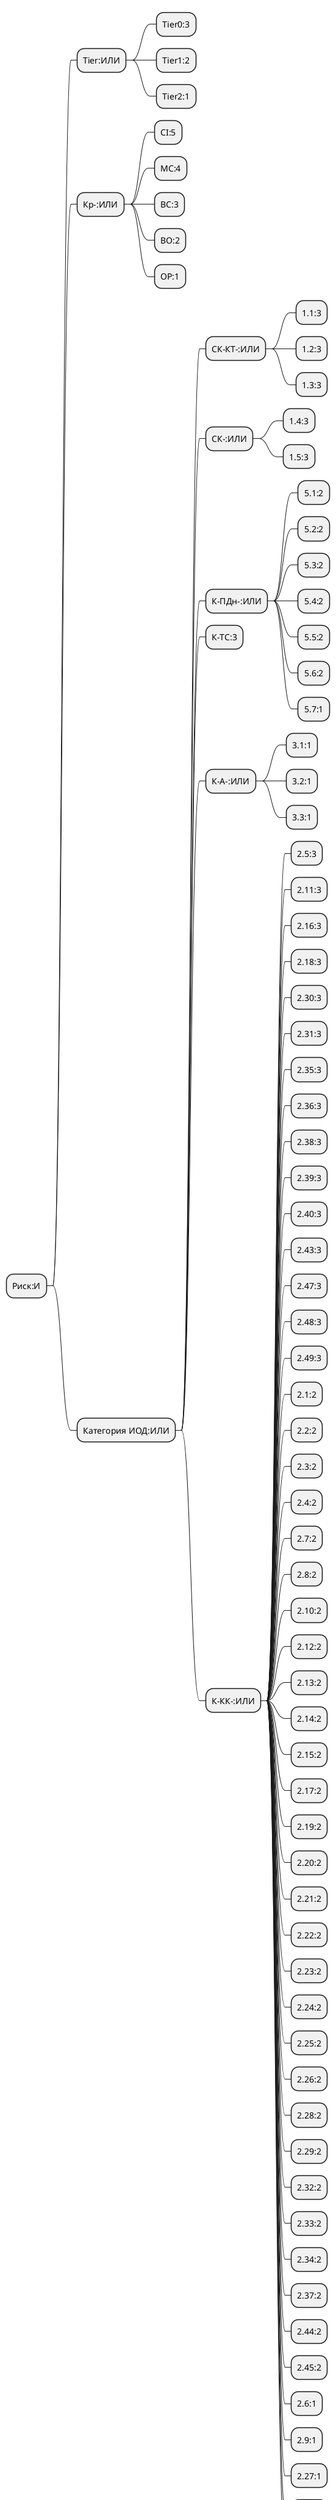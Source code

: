 @startmindmap
* Риск:И
    * Tier:ИЛИ
        * Tier0:3
        * Tier1:2
        * Tier2:1
    * Кр-:ИЛИ
        * CI:5
        * MC:4
        * BC:3
        * BO:2
        * OP:1
    * Категория ИОД:ИЛИ
        * СК-КТ-:ИЛИ
            * 1.1:3
            * 1.2:3
            * 1.3:3
        * СК-:ИЛИ
            * 1.4:3
            * 1.5:3
        * К-ПДн-:ИЛИ
            *  5.1:2
            *  5.2:2
            *  5.3:2
            *  5.4:2
            *  5.5:2
            *  5.6:2
            *  5.7:1
        * К-ТС:3
        * К-А-:ИЛИ
            * 3.1:1
            * 3.2:1
            * 3.3:1
        * К-КК-:ИЛИ
            * 2.5:3
            * 2.11:3
            * 2.16:3
            * 2.18:3
            * 2.30:3
            * 2.31:3
            * 2.35:3
            * 2.36:3
            * 2.38:3
            * 2.39:3
            * 2.40:3
            * 2.43:3
            * 2.47:3
            * 2.48:3
            * 2.49:3
            * 2.1:2
            * 2.2:2
            * 2.3:2
            * 2.4:2
            * 2.7:2
            * 2.8:2
            * 2.10:2
            * 2.12:2
            * 2.13:2
            * 2.14:2
            * 2.15:2
            * 2.17:2
            * 2.19:2
            * 2.20:2
            * 2.21:2
            * 2.22:2
            * 2.23:2
            * 2.24:2
            * 2.25:2
            * 2.26:2
            * 2.28:2
            * 2.29:2
            * 2.32:2
            * 2.33:2
            * 2.34:2
            * 2.37:2
            * 2.44:2
            * 2.45:2
            * 2.6:1
            * 2.9:1
            * 2.27:1
            * 2.41:1
            * 2.42:1
@endmindmap